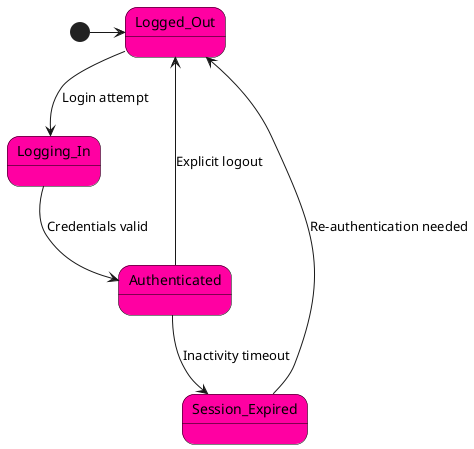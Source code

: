 @startuml Auth_States
skinparam BackgroundColor #FFFFFF
skinparam StateFontColor Black
skinparam StateBackgroundColor #FF00A2
skinparam StateBorderColor Black

[*] -> Logged_Out
Logged_Out --> Logging_In : Login attempt
Logging_In --> Authenticated : Credentials valid
Authenticated --> Session_Expired : Inactivity timeout
Session_Expired --> Logged_Out : Re-authentication needed
Authenticated --> Logged_Out : Explicit logout
@enduml
